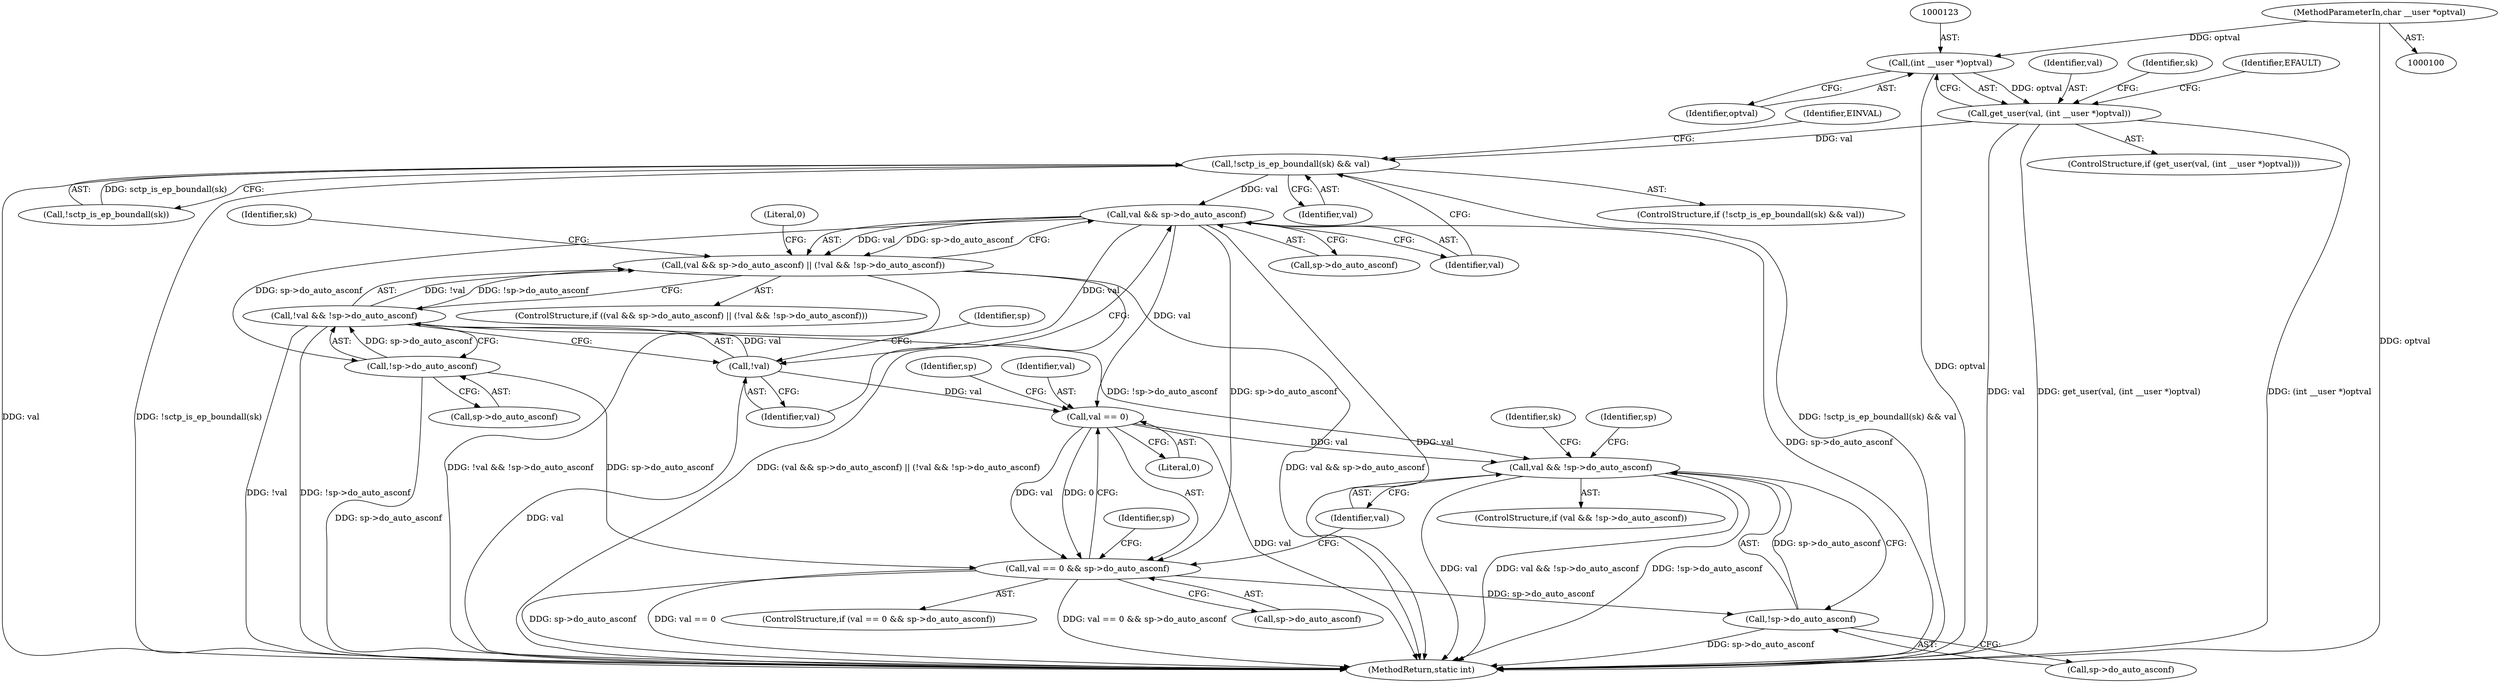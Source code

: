 digraph "0_linux_2d45a02d0166caf2627fe91897c6ffc3b19514c4_1@pointer" {
"1000102" [label="(MethodParameterIn,char __user *optval)"];
"1000122" [label="(Call,(int __user *)optval)"];
"1000120" [label="(Call,get_user(val, (int __user *)optval))"];
"1000129" [label="(Call,!sctp_is_ep_boundall(sk) && val)"];
"1000139" [label="(Call,val && sp->do_auto_asconf)"];
"1000138" [label="(Call,(val && sp->do_auto_asconf) || (!val && !sp->do_auto_asconf))"];
"1000145" [label="(Call,!val)"];
"1000144" [label="(Call,!val && !sp->do_auto_asconf)"];
"1000182" [label="(Call,val && !sp->do_auto_asconf)"];
"1000163" [label="(Call,val == 0)"];
"1000162" [label="(Call,val == 0 && sp->do_auto_asconf)"];
"1000184" [label="(Call,!sp->do_auto_asconf)"];
"1000147" [label="(Call,!sp->do_auto_asconf)"];
"1000141" [label="(Call,sp->do_auto_asconf)"];
"1000162" [label="(Call,val == 0 && sp->do_auto_asconf)"];
"1000119" [label="(ControlStructure,if (get_user(val, (int __user *)optval)))"];
"1000138" [label="(Call,(val && sp->do_auto_asconf) || (!val && !sp->do_auto_asconf))"];
"1000140" [label="(Identifier,val)"];
"1000183" [label="(Identifier,val)"];
"1000163" [label="(Call,val == 0)"];
"1000173" [label="(Identifier,sp)"];
"1000136" [label="(Identifier,EINVAL)"];
"1000161" [label="(ControlStructure,if (val == 0 && sp->do_auto_asconf))"];
"1000129" [label="(Call,!sctp_is_ep_boundall(sk) && val)"];
"1000216" [label="(MethodReturn,static int)"];
"1000192" [label="(Identifier,sp)"];
"1000164" [label="(Identifier,val)"];
"1000147" [label="(Call,!sp->do_auto_asconf)"];
"1000165" [label="(Literal,0)"];
"1000185" [label="(Call,sp->do_auto_asconf)"];
"1000133" [label="(Identifier,val)"];
"1000211" [label="(Identifier,sk)"];
"1000145" [label="(Call,!val)"];
"1000149" [label="(Identifier,sp)"];
"1000184" [label="(Call,!sp->do_auto_asconf)"];
"1000122" [label="(Call,(int __user *)optval)"];
"1000128" [label="(ControlStructure,if (!sctp_is_ep_boundall(sk) && val))"];
"1000152" [label="(Literal,0)"];
"1000102" [label="(MethodParameterIn,char __user *optval)"];
"1000132" [label="(Identifier,sk)"];
"1000158" [label="(Identifier,sk)"];
"1000139" [label="(Call,val && sp->do_auto_asconf)"];
"1000120" [label="(Call,get_user(val, (int __user *)optval))"];
"1000167" [label="(Identifier,sp)"];
"1000137" [label="(ControlStructure,if ((val && sp->do_auto_asconf) || (!val && !sp->do_auto_asconf)))"];
"1000127" [label="(Identifier,EFAULT)"];
"1000148" [label="(Call,sp->do_auto_asconf)"];
"1000146" [label="(Identifier,val)"];
"1000130" [label="(Call,!sctp_is_ep_boundall(sk))"];
"1000166" [label="(Call,sp->do_auto_asconf)"];
"1000181" [label="(ControlStructure,if (val && !sp->do_auto_asconf))"];
"1000121" [label="(Identifier,val)"];
"1000182" [label="(Call,val && !sp->do_auto_asconf)"];
"1000124" [label="(Identifier,optval)"];
"1000144" [label="(Call,!val && !sp->do_auto_asconf)"];
"1000102" -> "1000100"  [label="AST: "];
"1000102" -> "1000216"  [label="DDG: optval"];
"1000102" -> "1000122"  [label="DDG: optval"];
"1000122" -> "1000120"  [label="AST: "];
"1000122" -> "1000124"  [label="CFG: "];
"1000123" -> "1000122"  [label="AST: "];
"1000124" -> "1000122"  [label="AST: "];
"1000120" -> "1000122"  [label="CFG: "];
"1000122" -> "1000216"  [label="DDG: optval"];
"1000122" -> "1000120"  [label="DDG: optval"];
"1000120" -> "1000119"  [label="AST: "];
"1000121" -> "1000120"  [label="AST: "];
"1000127" -> "1000120"  [label="CFG: "];
"1000132" -> "1000120"  [label="CFG: "];
"1000120" -> "1000216"  [label="DDG: val"];
"1000120" -> "1000216"  [label="DDG: get_user(val, (int __user *)optval)"];
"1000120" -> "1000216"  [label="DDG: (int __user *)optval"];
"1000120" -> "1000129"  [label="DDG: val"];
"1000129" -> "1000128"  [label="AST: "];
"1000129" -> "1000130"  [label="CFG: "];
"1000129" -> "1000133"  [label="CFG: "];
"1000130" -> "1000129"  [label="AST: "];
"1000133" -> "1000129"  [label="AST: "];
"1000136" -> "1000129"  [label="CFG: "];
"1000140" -> "1000129"  [label="CFG: "];
"1000129" -> "1000216"  [label="DDG: !sctp_is_ep_boundall(sk)"];
"1000129" -> "1000216"  [label="DDG: !sctp_is_ep_boundall(sk) && val"];
"1000129" -> "1000216"  [label="DDG: val"];
"1000130" -> "1000129"  [label="DDG: sctp_is_ep_boundall(sk)"];
"1000129" -> "1000139"  [label="DDG: val"];
"1000139" -> "1000138"  [label="AST: "];
"1000139" -> "1000140"  [label="CFG: "];
"1000139" -> "1000141"  [label="CFG: "];
"1000140" -> "1000139"  [label="AST: "];
"1000141" -> "1000139"  [label="AST: "];
"1000146" -> "1000139"  [label="CFG: "];
"1000138" -> "1000139"  [label="CFG: "];
"1000139" -> "1000216"  [label="DDG: sp->do_auto_asconf"];
"1000139" -> "1000216"  [label="DDG: val"];
"1000139" -> "1000138"  [label="DDG: val"];
"1000139" -> "1000138"  [label="DDG: sp->do_auto_asconf"];
"1000139" -> "1000145"  [label="DDG: val"];
"1000139" -> "1000147"  [label="DDG: sp->do_auto_asconf"];
"1000139" -> "1000163"  [label="DDG: val"];
"1000139" -> "1000162"  [label="DDG: sp->do_auto_asconf"];
"1000138" -> "1000137"  [label="AST: "];
"1000138" -> "1000144"  [label="CFG: "];
"1000144" -> "1000138"  [label="AST: "];
"1000152" -> "1000138"  [label="CFG: "];
"1000158" -> "1000138"  [label="CFG: "];
"1000138" -> "1000216"  [label="DDG: (val && sp->do_auto_asconf) || (!val && !sp->do_auto_asconf)"];
"1000138" -> "1000216"  [label="DDG: val && sp->do_auto_asconf"];
"1000138" -> "1000216"  [label="DDG: !val && !sp->do_auto_asconf"];
"1000144" -> "1000138"  [label="DDG: !val"];
"1000144" -> "1000138"  [label="DDG: !sp->do_auto_asconf"];
"1000145" -> "1000144"  [label="AST: "];
"1000145" -> "1000146"  [label="CFG: "];
"1000146" -> "1000145"  [label="AST: "];
"1000149" -> "1000145"  [label="CFG: "];
"1000144" -> "1000145"  [label="CFG: "];
"1000145" -> "1000216"  [label="DDG: val"];
"1000145" -> "1000144"  [label="DDG: val"];
"1000145" -> "1000163"  [label="DDG: val"];
"1000144" -> "1000147"  [label="CFG: "];
"1000147" -> "1000144"  [label="AST: "];
"1000144" -> "1000216"  [label="DDG: !val"];
"1000144" -> "1000216"  [label="DDG: !sp->do_auto_asconf"];
"1000147" -> "1000144"  [label="DDG: sp->do_auto_asconf"];
"1000144" -> "1000182"  [label="DDG: !sp->do_auto_asconf"];
"1000182" -> "1000181"  [label="AST: "];
"1000182" -> "1000183"  [label="CFG: "];
"1000182" -> "1000184"  [label="CFG: "];
"1000183" -> "1000182"  [label="AST: "];
"1000184" -> "1000182"  [label="AST: "];
"1000192" -> "1000182"  [label="CFG: "];
"1000211" -> "1000182"  [label="CFG: "];
"1000182" -> "1000216"  [label="DDG: val && !sp->do_auto_asconf"];
"1000182" -> "1000216"  [label="DDG: !sp->do_auto_asconf"];
"1000182" -> "1000216"  [label="DDG: val"];
"1000163" -> "1000182"  [label="DDG: val"];
"1000184" -> "1000182"  [label="DDG: sp->do_auto_asconf"];
"1000163" -> "1000162"  [label="AST: "];
"1000163" -> "1000165"  [label="CFG: "];
"1000164" -> "1000163"  [label="AST: "];
"1000165" -> "1000163"  [label="AST: "];
"1000167" -> "1000163"  [label="CFG: "];
"1000162" -> "1000163"  [label="CFG: "];
"1000163" -> "1000216"  [label="DDG: val"];
"1000163" -> "1000162"  [label="DDG: val"];
"1000163" -> "1000162"  [label="DDG: 0"];
"1000162" -> "1000161"  [label="AST: "];
"1000162" -> "1000166"  [label="CFG: "];
"1000166" -> "1000162"  [label="AST: "];
"1000173" -> "1000162"  [label="CFG: "];
"1000183" -> "1000162"  [label="CFG: "];
"1000162" -> "1000216"  [label="DDG: sp->do_auto_asconf"];
"1000162" -> "1000216"  [label="DDG: val == 0"];
"1000162" -> "1000216"  [label="DDG: val == 0 && sp->do_auto_asconf"];
"1000147" -> "1000162"  [label="DDG: sp->do_auto_asconf"];
"1000162" -> "1000184"  [label="DDG: sp->do_auto_asconf"];
"1000184" -> "1000185"  [label="CFG: "];
"1000185" -> "1000184"  [label="AST: "];
"1000184" -> "1000216"  [label="DDG: sp->do_auto_asconf"];
"1000147" -> "1000148"  [label="CFG: "];
"1000148" -> "1000147"  [label="AST: "];
"1000147" -> "1000216"  [label="DDG: sp->do_auto_asconf"];
}
